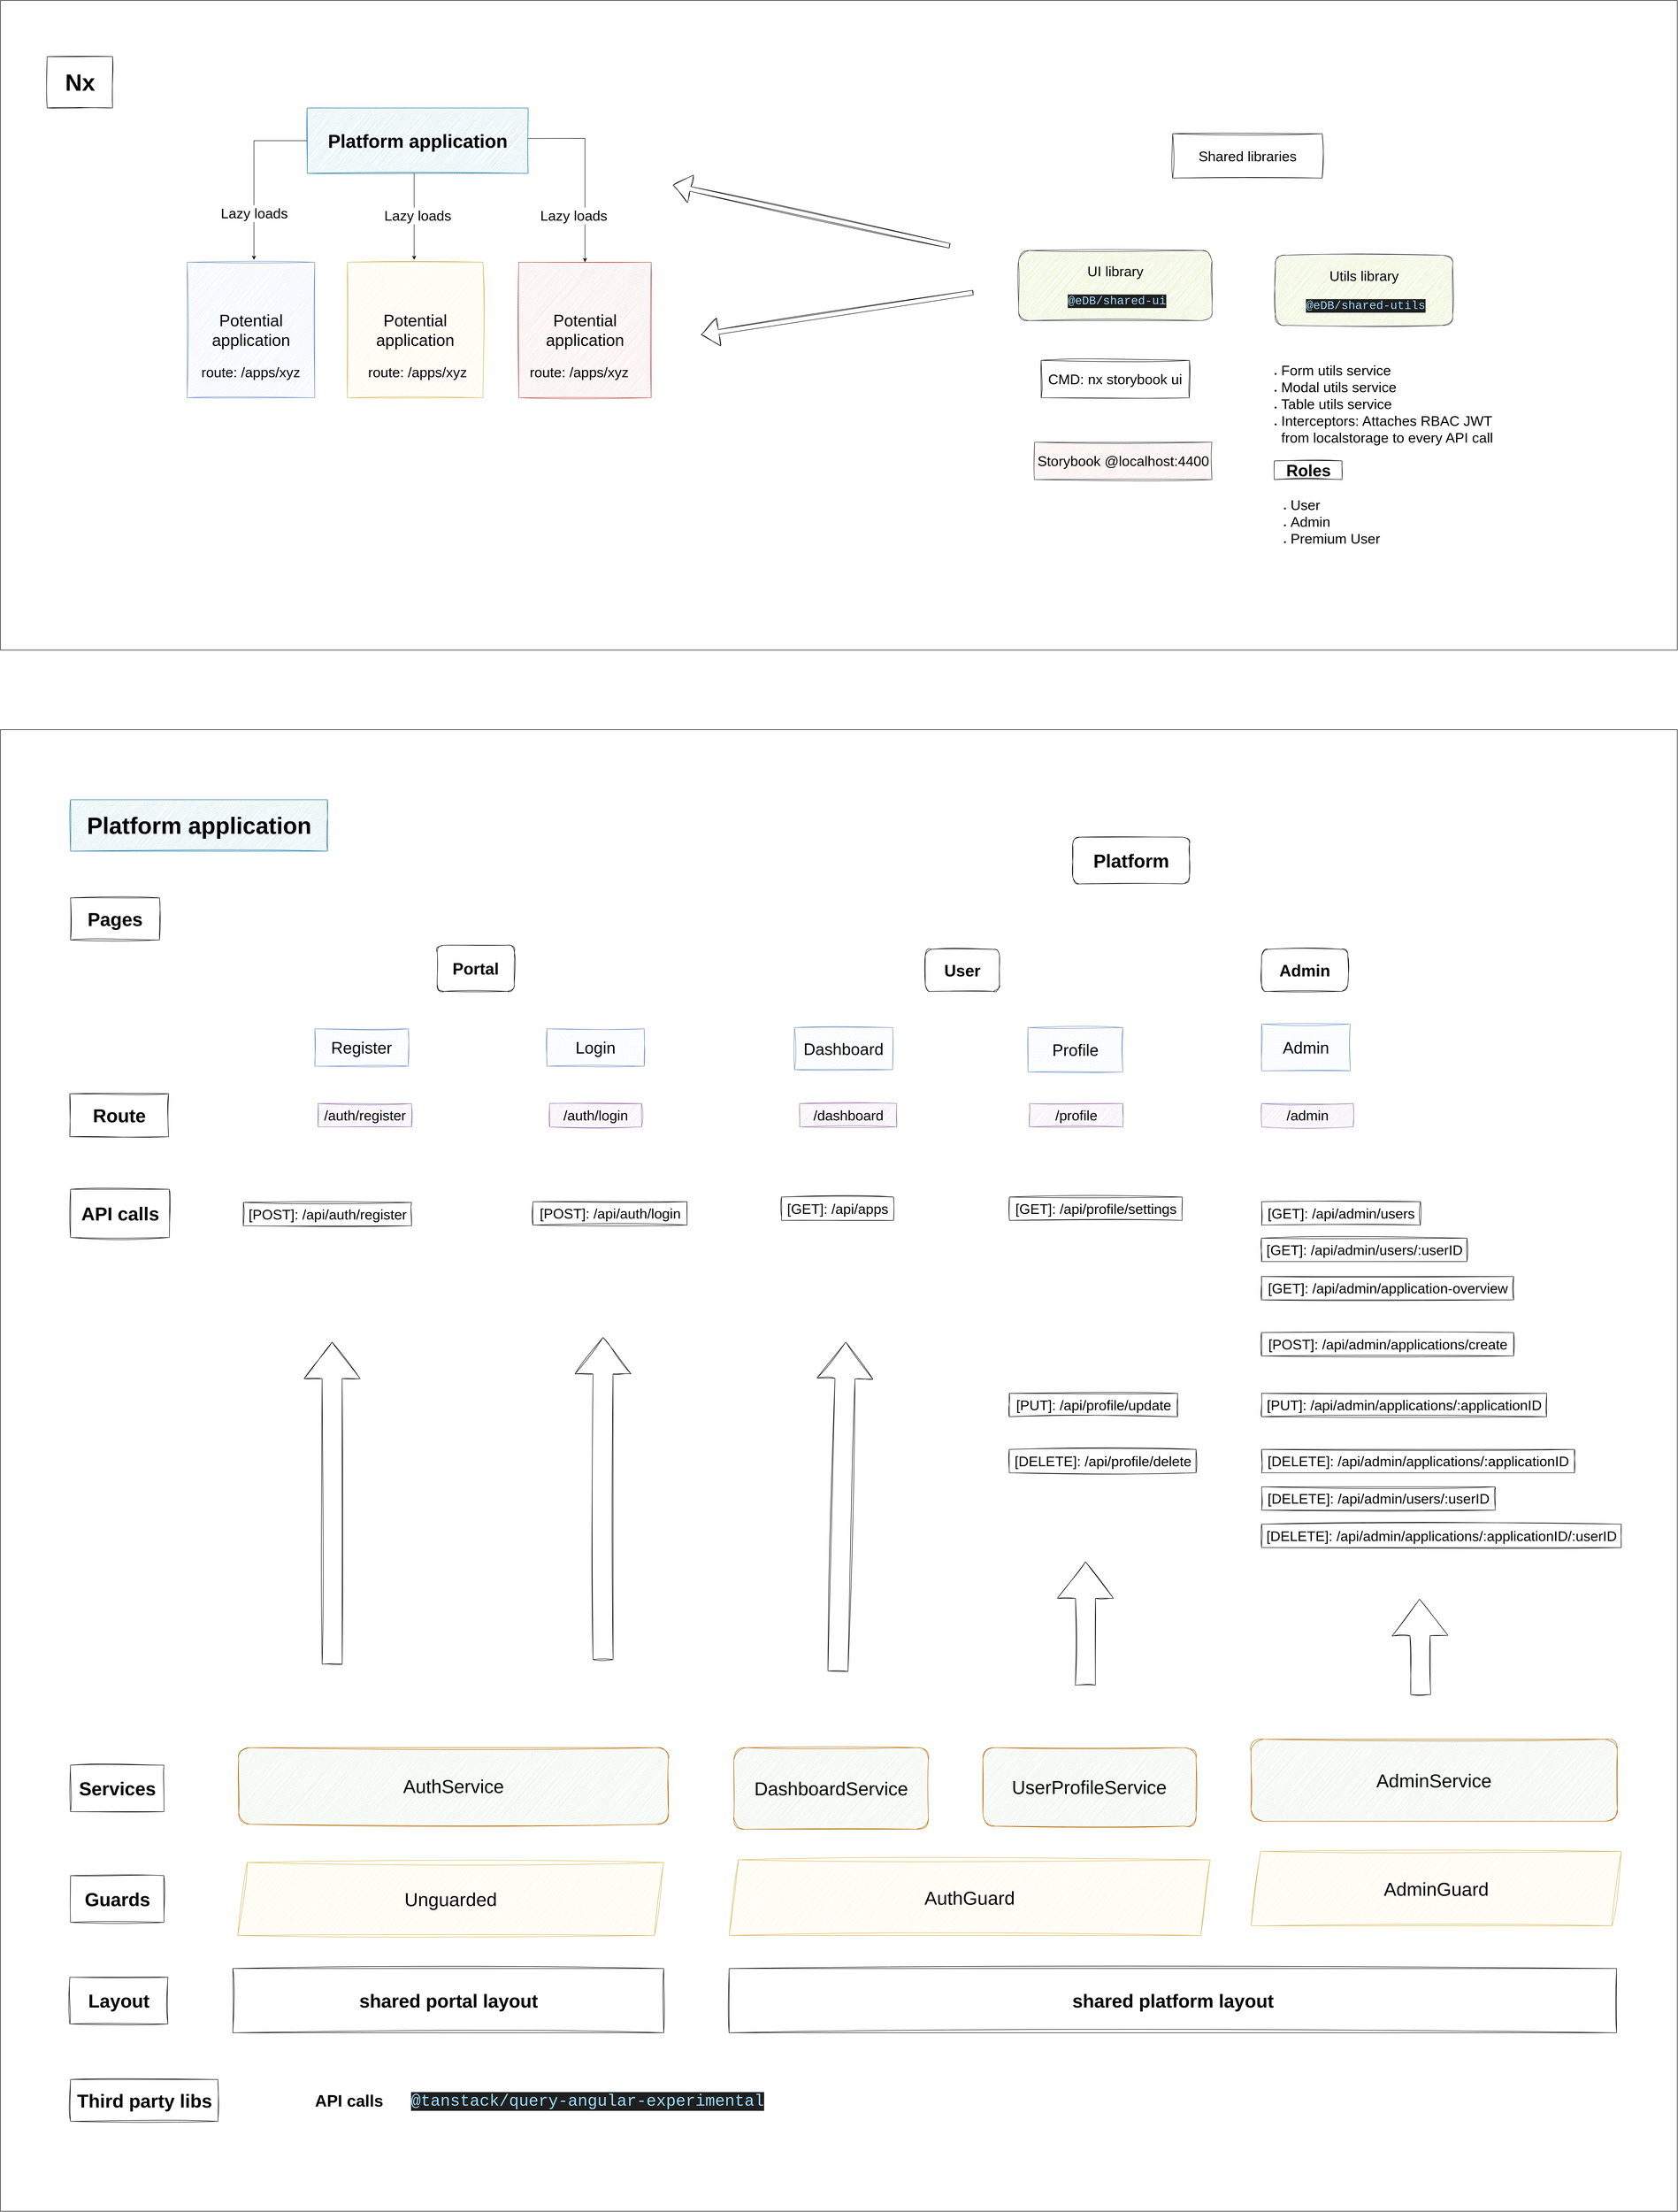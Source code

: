 <mxfile version="25.0.3">
  <diagram name="Page-1" id="nh4jwneAX2I31Z53x2l4">
    <mxGraphModel dx="7968" dy="3276" grid="1" gridSize="10" guides="1" tooltips="1" connect="1" arrows="1" fold="1" page="1" pageScale="1" pageWidth="3000" pageHeight="4000" math="0" shadow="0">
      <root>
        <mxCell id="0" />
        <mxCell id="1" parent="0" />
        <mxCell id="5K1-_QA88O0p4H7l5C-i-1" value="" style="rounded=0;whiteSpace=wrap;html=1;movable=1;resizable=1;rotatable=1;deletable=1;editable=1;locked=0;connectable=1;" vertex="1" parent="1">
          <mxGeometry x="-2600" y="890" width="3590" height="1390" as="geometry" />
        </mxCell>
        <mxCell id="LP7Ed1BWK_VpSIzqsCGS-23" style="edgeStyle=orthogonalEdgeStyle;rounded=0;orthogonalLoop=1;jettySize=auto;html=1;exitX=0.477;exitY=0.994;exitDx=0;exitDy=0;exitPerimeter=0;movable=1;resizable=1;rotatable=1;deletable=1;editable=1;locked=0;connectable=1;" parent="1" edge="1">
          <mxGeometry relative="1" as="geometry">
            <Array as="points">
              <mxPoint x="-1714.2" y="1260" />
            </Array>
            <mxPoint x="-1725.317" y="1260" as="sourcePoint" />
            <mxPoint x="-1714.32" y="1445" as="targetPoint" />
          </mxGeometry>
        </mxCell>
        <mxCell id="LP7Ed1BWK_VpSIzqsCGS-24" style="edgeStyle=orthogonalEdgeStyle;rounded=0;orthogonalLoop=1;jettySize=auto;html=1;exitX=0;exitY=0.5;exitDx=0;exitDy=0;movable=1;resizable=1;rotatable=1;deletable=1;editable=1;locked=0;connectable=1;" parent="1" edge="1">
          <mxGeometry relative="1" as="geometry">
            <Array as="points">
              <mxPoint x="-1943.32" y="1190" />
              <mxPoint x="-2057.32" y="1190" />
            </Array>
            <mxPoint x="-1943.45" y="1185" as="sourcePoint" />
            <mxPoint x="-2057.32" y="1445.0" as="targetPoint" />
          </mxGeometry>
        </mxCell>
        <mxCell id="LP7Ed1BWK_VpSIzqsCGS-25" value="&lt;font style=&quot;font-size: 30px;&quot;&gt;Lazy loads&lt;/font&gt;" style="edgeLabel;html=1;align=center;verticalAlign=middle;resizable=1;points=[];fontSize=14;movable=1;rotatable=1;deletable=1;editable=1;locked=0;connectable=1;" parent="LP7Ed1BWK_VpSIzqsCGS-24" vertex="1" connectable="0">
          <mxGeometry x="-0.048" relative="1" as="geometry">
            <mxPoint y="96" as="offset" />
          </mxGeometry>
        </mxCell>
        <mxCell id="LP7Ed1BWK_VpSIzqsCGS-4" value="&lt;font style=&quot;font-size: 40px;&quot;&gt;Platform application&lt;/font&gt;" style="text;fillColor=#b1ddf0;html=1;fontSize=24;fontStyle=1;verticalAlign=middle;align=center;rounded=0;sketch=1;curveFitting=1;jiggle=2;strokeColor=#10739e;movable=1;resizable=1;rotatable=1;deletable=1;editable=1;locked=0;connectable=1;" parent="1" vertex="1">
          <mxGeometry x="-1943.45" y="1120" width="473.13" height="140" as="geometry" />
        </mxCell>
        <mxCell id="LP7Ed1BWK_VpSIzqsCGS-5" value="&lt;font style=&quot;font-size: 35px;&quot;&gt;Potential application&lt;/font&gt;" style="rounded=0;whiteSpace=wrap;html=1;fillColor=#dae8fc;strokeColor=#6c8ebf;sketch=1;curveFitting=1;jiggle=2;fontSize=16;align=center;movable=1;resizable=1;rotatable=1;deletable=1;editable=1;locked=0;connectable=1;" parent="1" vertex="1">
          <mxGeometry x="-2200.32" y="1450" width="273.12" height="290" as="geometry" />
        </mxCell>
        <mxCell id="LP7Ed1BWK_VpSIzqsCGS-8" value="&lt;font style=&quot;&quot;&gt;&lt;font style=&quot;font-size: 30px;&quot;&gt;UI library&lt;/font&gt;&lt;/font&gt;&lt;div&gt;&lt;span style=&quot;font-size: 24px;&quot;&gt;&lt;br&gt;&lt;/span&gt;&lt;div&gt;&lt;font style=&quot;font-size: 25px;&quot;&gt;&lt;font style=&quot;&quot;&gt;&amp;nbsp;&lt;/font&gt;&lt;span style=&quot;color: rgb(156, 220, 254); background-color: rgb(31, 31, 31); font-family: Menlo, Monaco, &amp;quot;Courier New&amp;quot;, monospace; white-space: pre;&quot;&gt;@eDB/shared-ui&lt;/span&gt;&lt;/font&gt;&lt;/div&gt;&lt;/div&gt;" style="rounded=1;whiteSpace=wrap;html=1;sketch=1;curveFitting=1;jiggle=2;fillColor=#cdeb8b;strokeColor=#36393d;movable=1;resizable=1;rotatable=1;deletable=1;editable=1;locked=0;connectable=1;" parent="1" vertex="1">
          <mxGeometry x="-420.32" y="1425" width="414.02" height="150" as="geometry" />
        </mxCell>
        <mxCell id="LP7Ed1BWK_VpSIzqsCGS-13" value="&lt;font style=&quot;font-size: 35px;&quot;&gt;Potential application&lt;/font&gt;" style="rounded=0;whiteSpace=wrap;html=1;fillColor=#fff2cc;strokeColor=#d6b656;sketch=1;curveFitting=1;jiggle=2;movable=1;resizable=1;rotatable=1;deletable=1;editable=1;locked=0;connectable=1;" parent="1" vertex="1">
          <mxGeometry x="-1857.2" y="1450" width="290" height="290" as="geometry" />
        </mxCell>
        <mxCell id="LP7Ed1BWK_VpSIzqsCGS-28" value="&lt;font style=&quot;font-size: 30px;&quot;&gt;route: /apps/xyz&lt;/font&gt;" style="text;html=1;align=center;verticalAlign=middle;whiteSpace=wrap;rounded=0;fontSize=13;movable=1;resizable=1;rotatable=1;deletable=1;editable=1;locked=0;connectable=1;" parent="1" vertex="1">
          <mxGeometry x="-2173.56" y="1660" width="219.59" height="50" as="geometry" />
        </mxCell>
        <mxCell id="LP7Ed1BWK_VpSIzqsCGS-29" value="&lt;font style=&quot;font-size: 30px;&quot;&gt;route: /apps/xyz&lt;/font&gt;" style="text;html=1;align=center;verticalAlign=middle;whiteSpace=wrap;rounded=0;fontSize=13;movable=1;resizable=1;rotatable=1;deletable=1;editable=1;locked=0;connectable=1;" parent="1" vertex="1">
          <mxGeometry x="-1822.89" y="1670" width="232.01" height="30" as="geometry" />
        </mxCell>
        <mxCell id="LP7Ed1BWK_VpSIzqsCGS-37" value="" style="edgeStyle=orthogonalEdgeStyle;rounded=0;orthogonalLoop=1;jettySize=auto;html=1;movable=1;resizable=1;rotatable=1;deletable=1;editable=1;locked=0;connectable=1;exitX=0.998;exitY=0.538;exitDx=0;exitDy=0;exitPerimeter=0;entryX=0.5;entryY=0;entryDx=0;entryDy=0;" parent="1" edge="1" target="LP7Ed1BWK_VpSIzqsCGS-16">
          <mxGeometry relative="1" as="geometry">
            <mxPoint x="-1470.316" y="1185.32" as="sourcePoint" />
            <mxPoint x="-1346.25" y="1435" as="targetPoint" />
            <Array as="points">
              <mxPoint x="-1439.32" y="1185" />
              <mxPoint x="-1348.32" y="1185" />
            </Array>
          </mxGeometry>
        </mxCell>
        <mxCell id="LP7Ed1BWK_VpSIzqsCGS-16" value="&lt;font style=&quot;font-size: 35px;&quot;&gt;Potential application&lt;/font&gt;" style="rounded=0;whiteSpace=wrap;html=1;fillColor=#f8cecc;strokeColor=#b85450;sketch=1;curveFitting=1;jiggle=2;movable=1;resizable=1;rotatable=1;deletable=1;editable=1;locked=0;connectable=1;" parent="1" vertex="1">
          <mxGeometry x="-1490.32" y="1450" width="283.44" height="290" as="geometry" />
        </mxCell>
        <mxCell id="LP7Ed1BWK_VpSIzqsCGS-38" value="&lt;font style=&quot;font-size: 30px;&quot;&gt;Lazy loads&lt;/font&gt;" style="edgeLabel;html=1;align=center;verticalAlign=middle;resizable=1;points=[];fontSize=15;movable=1;rotatable=1;deletable=1;editable=1;locked=0;connectable=1;" parent="1" vertex="1" connectable="0">
          <mxGeometry x="-1706.888" y="1350.0" as="geometry" />
        </mxCell>
        <mxCell id="LP7Ed1BWK_VpSIzqsCGS-39" value="&lt;font style=&quot;font-size: 30px;&quot;&gt;Lazy loads&lt;/font&gt;" style="edgeLabel;html=1;align=center;verticalAlign=middle;resizable=1;points=[];fontSize=14;movable=1;rotatable=1;deletable=1;editable=1;locked=0;connectable=1;" parent="1" vertex="1" connectable="0">
          <mxGeometry x="-1372.828" y="1350.0" as="geometry" />
        </mxCell>
        <mxCell id="LP7Ed1BWK_VpSIzqsCGS-30" value="&lt;font style=&quot;font-size: 30px;&quot;&gt;route: /apps/xyz&lt;/font&gt;" style="text;html=1;align=center;verticalAlign=middle;whiteSpace=wrap;rounded=0;fontSize=13;movable=1;resizable=1;rotatable=1;deletable=1;editable=1;locked=0;connectable=1;" parent="1" vertex="1">
          <mxGeometry x="-1475.32" y="1670" width="227.5" height="30" as="geometry" />
        </mxCell>
        <mxCell id="LP7Ed1BWK_VpSIzqsCGS-46" value="&lt;font style=&quot;font-size: 50px;&quot;&gt;Nx&lt;/font&gt;" style="text;strokeColor=default;fillColor=none;html=1;fontSize=24;fontStyle=1;verticalAlign=middle;align=center;rounded=0;sketch=1;curveFitting=1;jiggle=2;movable=1;resizable=1;rotatable=1;deletable=1;editable=1;locked=0;connectable=1;" parent="1" vertex="1">
          <mxGeometry x="-2500" y="1010" width="140" height="110" as="geometry" />
        </mxCell>
        <mxCell id="lYHz6h8Hog2-7QlPZJF8-1" value="&lt;font style=&quot;font-size: 30px;&quot;&gt;Storybook @localhost:4400&lt;/font&gt;" style="rounded=0;whiteSpace=wrap;html=1;sketch=1;curveFitting=1;jiggle=2;fillColor=#ffcccc;strokeColor=#36393d;movable=1;resizable=1;rotatable=1;deletable=1;editable=1;locked=0;connectable=1;" parent="1" vertex="1">
          <mxGeometry x="-386.3" y="1835" width="380" height="80" as="geometry" />
        </mxCell>
        <mxCell id="CCocl-EuiZUdixl_HcII-1" value="&lt;font style=&quot;&quot;&gt;&lt;font style=&quot;font-size: 30px;&quot;&gt;Utils library&lt;/font&gt;&lt;/font&gt;&lt;div&gt;&lt;font style=&quot;&quot;&gt;&lt;font style=&quot;font-size: 24px;&quot;&gt;&lt;font style=&quot;&quot;&gt;&amp;nbsp;&lt;/font&gt;&lt;/font&gt;&lt;/font&gt;&lt;div&gt;&lt;font style=&quot;font-size: 25px;&quot;&gt;&lt;font style=&quot;&quot;&gt;&amp;nbsp;&lt;/font&gt;&lt;span style=&quot;color: rgb(156, 220, 254); background-color: rgb(31, 31, 31); font-family: Menlo, Monaco, &amp;quot;Courier New&amp;quot;, monospace; white-space: pre;&quot;&gt;@eDB/shared-utils&lt;/span&gt;&lt;/font&gt;&lt;/div&gt;&lt;/div&gt;" style="rounded=1;whiteSpace=wrap;html=1;sketch=1;curveFitting=1;jiggle=2;fillColor=#cdeb8b;strokeColor=#36393d;movable=1;resizable=1;rotatable=1;deletable=1;editable=1;locked=0;connectable=1;" parent="1" vertex="1">
          <mxGeometry x="129.68" y="1435" width="379.37" height="150" as="geometry" />
        </mxCell>
        <mxCell id="CCocl-EuiZUdixl_HcII-20" value="&lt;ul&gt;&lt;li&gt;&lt;font style=&quot;font-size: 30px;&quot;&gt;Form utils service&lt;/font&gt;&lt;/li&gt;&lt;li&gt;&lt;font style=&quot;font-size: 30px;&quot;&gt;Modal utils service&lt;/font&gt;&lt;/li&gt;&lt;li&gt;&lt;font style=&quot;font-size: 30px;&quot;&gt;Table utils service&amp;nbsp;&lt;/font&gt;&lt;/li&gt;&lt;li&gt;&lt;font style=&quot;font-size: 30px;&quot;&gt;Interceptors: Attaches RBAC&amp;nbsp;JWT from localstorage to every API call&lt;/font&gt;&lt;/li&gt;&lt;/ul&gt;" style="text;strokeColor=none;fillColor=none;html=1;whiteSpace=wrap;verticalAlign=middle;overflow=hidden;perimeterSpacing=0;spacing=2;spacingBottom=0;movable=1;resizable=1;rotatable=1;deletable=1;editable=1;locked=0;connectable=1;" parent="1" vertex="1">
          <mxGeometry x="99.68" y="1635" width="540" height="235" as="geometry" />
        </mxCell>
        <mxCell id="CCocl-EuiZUdixl_HcII-21" value="" style="shape=flexArrow;endArrow=classic;html=1;rounded=0;endWidth=49.474;endSize=12.242;sketch=1;curveFitting=1;jiggle=2;movable=1;resizable=1;rotatable=1;deletable=1;editable=1;locked=0;connectable=1;" parent="1" edge="1">
          <mxGeometry width="50" height="50" relative="1" as="geometry">
            <mxPoint x="-567.32" y="1415" as="sourcePoint" />
            <mxPoint x="-1160.32" y="1285" as="targetPoint" />
          </mxGeometry>
        </mxCell>
        <mxCell id="CCocl-EuiZUdixl_HcII-23" value="&lt;font style=&quot;font-size: 30px;&quot;&gt;Shared libraries&lt;/font&gt;" style="text;html=1;align=center;verticalAlign=middle;whiteSpace=wrap;rounded=0;movable=1;resizable=1;rotatable=1;deletable=1;editable=1;locked=0;connectable=1;sketch=1;curveFitting=1;jiggle=2;strokeColor=default;" parent="1" vertex="1">
          <mxGeometry x="-90.32" y="1175" width="320" height="95" as="geometry" />
        </mxCell>
        <mxCell id="CCocl-EuiZUdixl_HcII-34" value="" style="rounded=0;whiteSpace=wrap;html=1;movable=1;resizable=1;rotatable=1;deletable=1;editable=1;locked=0;connectable=1;" parent="1" vertex="1">
          <mxGeometry x="-2600" y="2450" width="3590" height="3170" as="geometry" />
        </mxCell>
        <mxCell id="CCocl-EuiZUdixl_HcII-33" value="&lt;font style=&quot;font-size: 50px;&quot;&gt;Platform application&lt;/font&gt;" style="text;strokeColor=#10739E;fillColor=#B1DDF0;html=1;fontSize=24;fontStyle=1;verticalAlign=middle;align=center;rounded=0;sketch=1;curveFitting=1;jiggle=2;movable=1;resizable=1;rotatable=1;deletable=1;editable=1;locked=0;connectable=1;" parent="1" vertex="1">
          <mxGeometry x="-2450" y="2600" width="550" height="110" as="geometry" />
        </mxCell>
        <mxCell id="CCocl-EuiZUdixl_HcII-35" value="&lt;font style=&quot;font-size: 35px;&quot;&gt;Login&lt;/font&gt;" style="rounded=0;whiteSpace=wrap;html=1;sketch=1;curveFitting=1;jiggle=2;fillColor=#dae8fc;strokeColor=#6c8ebf;fillStyle=dashed;movable=1;resizable=1;rotatable=1;deletable=1;editable=1;locked=0;connectable=1;" parent="1" vertex="1">
          <mxGeometry x="-1430" y="3090" width="208.12" height="80" as="geometry" />
        </mxCell>
        <mxCell id="CCocl-EuiZUdixl_HcII-36" value="&lt;font style=&quot;font-size: 35px;&quot;&gt;Register&lt;/font&gt;" style="rounded=0;whiteSpace=wrap;html=1;sketch=1;curveFitting=1;jiggle=2;fillColor=#dae8fc;strokeColor=#6c8ebf;fillStyle=dashed;movable=1;resizable=1;rotatable=1;deletable=1;editable=1;locked=0;connectable=1;" parent="1" vertex="1">
          <mxGeometry x="-1926.88" y="3090" width="200" height="80" as="geometry" />
        </mxCell>
        <mxCell id="CCocl-EuiZUdixl_HcII-37" value="&lt;font style=&quot;font-size: 35px;&quot;&gt;Dashboard&lt;/font&gt;" style="rounded=0;whiteSpace=wrap;html=1;sketch=1;curveFitting=1;jiggle=2;fillColor=#dae8fc;strokeColor=#6c8ebf;fillStyle=dashed;movable=1;resizable=1;rotatable=1;deletable=1;editable=1;locked=0;connectable=1;" parent="1" vertex="1">
          <mxGeometry x="-900" y="3087.5" width="210" height="90" as="geometry" />
        </mxCell>
        <mxCell id="CCocl-EuiZUdixl_HcII-38" value="&lt;font style=&quot;font-size: 35px;&quot;&gt;Profile&lt;/font&gt;" style="rounded=0;whiteSpace=wrap;html=1;sketch=1;curveFitting=1;jiggle=2;fillColor=#dae8fc;strokeColor=#6c8ebf;fillStyle=dashed;movable=1;resizable=1;rotatable=1;deletable=1;editable=1;locked=0;connectable=1;" parent="1" vertex="1">
          <mxGeometry x="-400" y="3087.5" width="202.97" height="95" as="geometry" />
        </mxCell>
        <mxCell id="CCocl-EuiZUdixl_HcII-40" value="&lt;font style=&quot;font-size: 35px;&quot;&gt;Admin&lt;/font&gt;" style="rounded=0;whiteSpace=wrap;html=1;sketch=1;curveFitting=1;jiggle=2;fillColor=#dae8fc;strokeColor=#6c8ebf;fillStyle=dashed;movable=1;resizable=1;rotatable=1;deletable=1;editable=1;locked=0;connectable=1;" parent="1" vertex="1">
          <mxGeometry x="100" y="3080" width="190" height="100" as="geometry" />
        </mxCell>
        <mxCell id="CCocl-EuiZUdixl_HcII-43" value="&lt;font style=&quot;font-size: 40px;&quot;&gt;Services&lt;/font&gt;" style="text;strokeColor=default;fillColor=none;html=1;fontSize=24;fontStyle=1;verticalAlign=middle;align=center;sketch=1;curveFitting=1;jiggle=2;movable=1;resizable=1;rotatable=1;deletable=1;editable=1;locked=0;connectable=1;" parent="1" vertex="1">
          <mxGeometry x="-2450" y="4665.5" width="200" height="99.5" as="geometry" />
        </mxCell>
        <mxCell id="CCocl-EuiZUdixl_HcII-44" value="&lt;font style=&quot;font-size: 40px;&quot;&gt;UserProfileService&lt;/font&gt;" style="rounded=1;whiteSpace=wrap;html=1;sketch=1;curveFitting=1;jiggle=2;strokeColor=#B36602;fillColor=#D5E8D4;movable=1;resizable=1;rotatable=1;deletable=1;editable=1;locked=0;connectable=1;" parent="1" vertex="1">
          <mxGeometry x="-496.68" y="4628" width="456.4" height="168" as="geometry" />
        </mxCell>
        <mxCell id="CCocl-EuiZUdixl_HcII-45" value="&lt;font style=&quot;font-size: 40px;&quot;&gt;AuthService&lt;/font&gt;" style="rounded=1;whiteSpace=wrap;html=1;sketch=1;curveFitting=1;jiggle=2;fillColor=#d5e8d4;strokeColor=#B36602;movable=1;resizable=1;rotatable=1;deletable=1;editable=1;locked=0;connectable=1;" parent="1" vertex="1">
          <mxGeometry x="-2090" y="4628" width="920" height="164" as="geometry" />
        </mxCell>
        <mxCell id="CCocl-EuiZUdixl_HcII-46" value="&lt;font style=&quot;font-size: 40px;&quot;&gt;Pages&lt;/font&gt;" style="text;strokeColor=default;fillColor=none;html=1;fontSize=24;fontStyle=1;verticalAlign=middle;align=center;sketch=1;curveFitting=1;jiggle=2;movable=1;resizable=1;rotatable=1;deletable=1;editable=1;locked=0;connectable=1;" parent="1" vertex="1">
          <mxGeometry x="-2450" y="2810" width="190.46" height="90" as="geometry" />
        </mxCell>
        <mxCell id="CCocl-EuiZUdixl_HcII-53" value="&lt;font style=&quot;font-size: 30px;&quot;&gt;[POST]: /api/auth/register&lt;/font&gt;" style="text;html=1;align=center;verticalAlign=middle;resizable=1;points=[];autosize=1;strokeColor=default;fillColor=none;sketch=1;curveFitting=1;jiggle=2;movable=1;rotatable=1;deletable=1;editable=1;locked=0;connectable=1;" parent="1" vertex="1">
          <mxGeometry x="-2080.0" y="3461.5" width="360" height="50" as="geometry" />
        </mxCell>
        <mxCell id="CCocl-EuiZUdixl_HcII-55" value="&lt;span style=&quot;background-color: initial;&quot;&gt;&lt;font style=&quot;font-size: 30px;&quot;&gt;/auth/login&lt;/font&gt;&lt;/span&gt;" style="text;html=1;align=center;verticalAlign=middle;resizable=1;points=[];autosize=1;strokeColor=#9673a6;fillColor=#e1d5e7;sketch=1;curveFitting=1;jiggle=2;movable=1;rotatable=1;deletable=1;editable=1;locked=0;connectable=1;" parent="1" vertex="1">
          <mxGeometry x="-1424.37" y="3250" width="196.87" height="50" as="geometry" />
        </mxCell>
        <mxCell id="CCocl-EuiZUdixl_HcII-56" value="&lt;font style=&quot;font-size: 30px;&quot;&gt;/admin&lt;/font&gt;" style="text;html=1;align=center;verticalAlign=middle;resizable=1;points=[];autosize=1;strokeColor=#9673a6;fillColor=#e1d5e7;sketch=1;curveFitting=1;jiggle=2;movable=1;rotatable=1;deletable=1;editable=1;locked=0;connectable=1;" parent="1" vertex="1">
          <mxGeometry x="100" y="3250" width="196.13" height="50" as="geometry" />
        </mxCell>
        <mxCell id="CCocl-EuiZUdixl_HcII-57" value="&lt;font style=&quot;font-size: 30px;&quot;&gt;[PUT]: /api/profile/update&lt;/font&gt;" style="text;html=1;align=center;verticalAlign=middle;resizable=1;points=[];autosize=1;strokeColor=default;fillColor=none;sketch=1;curveFitting=1;jiggle=2;movable=1;rotatable=1;deletable=1;editable=1;locked=0;connectable=1;" parent="1" vertex="1">
          <mxGeometry x="-440" y="3870" width="360" height="50" as="geometry" />
        </mxCell>
        <mxCell id="CCocl-EuiZUdixl_HcII-59" value="&lt;font style=&quot;font-size: 30px;&quot;&gt;[GET]: /api/profile/settings&lt;/font&gt;" style="text;html=1;align=center;verticalAlign=middle;resizable=1;points=[];autosize=1;strokeColor=default;fillColor=none;sketch=1;curveFitting=1;jiggle=2;movable=1;rotatable=1;deletable=1;editable=1;locked=0;connectable=1;" parent="1" vertex="1">
          <mxGeometry x="-440" y="3450" width="370" height="50" as="geometry" />
        </mxCell>
        <mxCell id="CCocl-EuiZUdixl_HcII-61" value="&lt;font style=&quot;font-size: 30px;&quot;&gt;[GET]: /api/apps&lt;/font&gt;" style="text;html=1;align=center;verticalAlign=middle;resizable=1;points=[];autosize=1;strokeColor=default;fillColor=none;sketch=1;curveFitting=1;jiggle=2;movable=1;rotatable=1;deletable=1;editable=1;locked=0;connectable=1;" parent="1" vertex="1">
          <mxGeometry x="-927.97" y="3450" width="240" height="50" as="geometry" />
        </mxCell>
        <mxCell id="CCocl-EuiZUdixl_HcII-62" value="&lt;font style=&quot;font-size: 40px;&quot;&gt;DashboardService&lt;/font&gt;" style="rounded=1;whiteSpace=wrap;html=1;sketch=1;curveFitting=1;jiggle=2;strokeColor=#B36602;fillColor=#D5E8D4;movable=1;resizable=1;rotatable=1;deletable=1;editable=1;locked=0;connectable=1;" parent="1" vertex="1">
          <mxGeometry x="-1030" y="4628" width="416.57" height="174.5" as="geometry" />
        </mxCell>
        <mxCell id="CCocl-EuiZUdixl_HcII-63" value="&lt;font style=&quot;font-size: 40px;&quot;&gt;AdminService&lt;/font&gt;" style="rounded=1;whiteSpace=wrap;html=1;sketch=1;curveFitting=1;jiggle=2;strokeColor=#B36602;fillColor=#D5E8D4;movable=1;resizable=1;rotatable=1;deletable=1;editable=1;locked=0;connectable=1;" parent="1" vertex="1">
          <mxGeometry x="77.14" y="4610" width="784.38" height="175.5" as="geometry" />
        </mxCell>
        <mxCell id="CCocl-EuiZUdixl_HcII-65" value="&lt;font style=&quot;font-size: 40px;&quot;&gt;AuthGuard&lt;/font&gt;" style="shape=parallelogram;perimeter=parallelogramPerimeter;whiteSpace=wrap;html=1;fixedSize=1;sketch=1;curveFitting=1;jiggle=2;fillColor=#fff2cc;strokeColor=#d6b656;movable=1;resizable=1;rotatable=1;deletable=1;editable=1;locked=0;connectable=1;" parent="1" vertex="1">
          <mxGeometry x="-1040" y="4868" width="1030" height="162" as="geometry" />
        </mxCell>
        <mxCell id="CCocl-EuiZUdixl_HcII-66" value="&lt;font style=&quot;font-size: 40px;&quot;&gt;AdminGuard&lt;/font&gt;" style="shape=parallelogram;perimeter=parallelogramPerimeter;whiteSpace=wrap;html=1;fixedSize=1;sketch=1;curveFitting=1;jiggle=2;fillColor=#fff2cc;strokeColor=#d6b656;movable=1;resizable=1;rotatable=1;deletable=1;editable=1;locked=0;connectable=1;" parent="1" vertex="1">
          <mxGeometry x="77.74" y="4850" width="792.26" height="159.25" as="geometry" />
        </mxCell>
        <mxCell id="CCocl-EuiZUdixl_HcII-67" value="&lt;font style=&quot;font-size: 40px;&quot;&gt;Guards&lt;/font&gt;" style="text;strokeColor=default;fillColor=none;html=1;fontSize=24;fontStyle=1;verticalAlign=middle;align=center;sketch=1;curveFitting=1;jiggle=2;movable=1;resizable=1;rotatable=1;deletable=1;editable=1;locked=0;connectable=1;" parent="1" vertex="1">
          <mxGeometry x="-2450" y="4901.88" width="200" height="100" as="geometry" />
        </mxCell>
        <mxCell id="CCocl-EuiZUdixl_HcII-69" value="&lt;font style=&quot;font-size: 40px;&quot;&gt;Unguarded&lt;/font&gt;" style="shape=parallelogram;perimeter=parallelogramPerimeter;whiteSpace=wrap;html=1;fixedSize=1;sketch=1;curveFitting=1;jiggle=2;fillColor=#fff2cc;strokeColor=#d6b656;movable=1;resizable=1;rotatable=1;deletable=1;editable=1;locked=0;connectable=1;" parent="1" vertex="1">
          <mxGeometry x="-2091.88" y="4873.75" width="911.88" height="156.25" as="geometry" />
        </mxCell>
        <mxCell id="CCocl-EuiZUdixl_HcII-71" value="&lt;font style=&quot;font-size: 30px;&quot;&gt;/auth/register&lt;/font&gt;" style="text;html=1;align=center;verticalAlign=middle;resizable=1;points=[];autosize=1;strokeColor=#9673a6;fillColor=#e1d5e7;sketch=1;curveFitting=1;jiggle=2;movable=1;rotatable=1;deletable=1;editable=1;locked=0;connectable=1;" parent="1" vertex="1">
          <mxGeometry x="-1920.0" y="3250" width="200" height="50" as="geometry" />
        </mxCell>
        <mxCell id="CCocl-EuiZUdixl_HcII-72" value="&lt;font style=&quot;font-size: 30px;&quot;&gt;[POST]: /api/auth/login&lt;/font&gt;" style="text;html=1;align=center;verticalAlign=middle;resizable=1;points=[];autosize=1;strokeColor=default;fillColor=none;sketch=1;curveFitting=1;jiggle=2;movable=1;rotatable=1;deletable=1;editable=1;locked=0;connectable=1;" parent="1" vertex="1">
          <mxGeometry x="-1460" y="3460" width="330" height="50" as="geometry" />
        </mxCell>
        <mxCell id="CCocl-EuiZUdixl_HcII-73" value="&lt;font style=&quot;font-size: 30px;&quot;&gt;/dashboard&lt;/font&gt;" style="text;html=1;align=center;verticalAlign=middle;resizable=1;points=[];autosize=1;strokeColor=#9673a6;fillColor=#e1d5e7;sketch=1;curveFitting=1;jiggle=2;movable=1;rotatable=1;deletable=1;editable=1;locked=0;connectable=1;" parent="1" vertex="1">
          <mxGeometry x="-888.99" y="3250" width="207.97" height="50" as="geometry" />
        </mxCell>
        <mxCell id="CCocl-EuiZUdixl_HcII-74" value="&lt;font style=&quot;font-size: 30px;&quot;&gt;/profile&lt;/font&gt;" style="text;html=1;align=center;verticalAlign=middle;resizable=1;points=[];autosize=1;strokeColor=#9673a6;fillColor=#e1d5e7;sketch=1;curveFitting=1;jiggle=2;movable=1;rotatable=1;deletable=1;editable=1;locked=0;connectable=1;" parent="1" vertex="1">
          <mxGeometry x="-397.03" y="3250" width="200" height="50" as="geometry" />
        </mxCell>
        <mxCell id="CCocl-EuiZUdixl_HcII-76" value="&lt;font style=&quot;font-size: 30px;&quot;&gt;[GET]: /api/admin/users&lt;/font&gt;" style="text;html=1;align=center;verticalAlign=middle;resizable=1;points=[];autosize=1;strokeColor=default;fillColor=none;sketch=1;curveFitting=1;jiggle=2;movable=1;rotatable=1;deletable=1;editable=1;locked=0;connectable=1;" parent="1" vertex="1">
          <mxGeometry x="100.0" y="3460" width="340" height="50" as="geometry" />
        </mxCell>
        <mxCell id="CCocl-EuiZUdixl_HcII-82" value="&lt;font style=&quot;font-size: 30px;&quot;&gt;[DELETE]: /api/profile/delete&lt;/font&gt;" style="text;html=1;align=center;verticalAlign=middle;resizable=1;points=[];autosize=1;strokeColor=default;fillColor=none;sketch=1;curveFitting=1;jiggle=2;movable=1;rotatable=1;deletable=1;editable=1;locked=0;connectable=1;" parent="1" vertex="1">
          <mxGeometry x="-440.28" y="3990" width="400" height="50" as="geometry" />
        </mxCell>
        <mxCell id="CCocl-EuiZUdixl_HcII-84" value="&lt;ul&gt;&lt;li&gt;&lt;font style=&quot;font-size: 30px;&quot;&gt;User&lt;/font&gt;&lt;/li&gt;&lt;li&gt;&lt;font style=&quot;font-size: 30px;&quot;&gt;Admin&lt;/font&gt;&lt;/li&gt;&lt;li&gt;&lt;font style=&quot;font-size: 30px;&quot;&gt;Premium User&lt;/font&gt;&lt;/li&gt;&lt;/ul&gt;" style="text;strokeColor=none;fillColor=none;html=1;whiteSpace=wrap;verticalAlign=middle;overflow=hidden;movable=1;resizable=1;rotatable=1;deletable=1;editable=1;locked=0;connectable=1;" parent="1" vertex="1">
          <mxGeometry x="119.68" y="1915" width="318.11" height="180" as="geometry" />
        </mxCell>
        <mxCell id="CCocl-EuiZUdixl_HcII-85" value="&lt;font style=&quot;font-size: 35px;&quot;&gt;Roles&lt;/font&gt;" style="text;strokeColor=default;fillColor=none;html=1;fontSize=24;fontStyle=1;verticalAlign=middle;align=center;sketch=1;curveFitting=1;jiggle=2;movable=1;resizable=1;rotatable=1;deletable=1;editable=1;locked=0;connectable=1;" parent="1" vertex="1">
          <mxGeometry x="127.18" y="1875" width="145" height="40" as="geometry" />
        </mxCell>
        <mxCell id="CCocl-EuiZUdixl_HcII-92" value="&lt;font style=&quot;font-size: 30px;&quot;&gt;[PUT]: /api/admin/applications/:applicationID&lt;/font&gt;" style="text;html=1;align=center;verticalAlign=middle;resizable=1;points=[];autosize=1;strokeColor=default;fillColor=none;sketch=1;curveFitting=1;jiggle=2;movable=1;rotatable=1;deletable=1;editable=1;locked=0;connectable=1;" parent="1" vertex="1">
          <mxGeometry x="100.0" y="3870" width="610" height="50" as="geometry" />
        </mxCell>
        <mxCell id="CCocl-EuiZUdixl_HcII-94" value="&lt;font style=&quot;font-size: 30px;&quot;&gt;[POST]: /api/admin/applications/create&lt;/font&gt;" style="text;html=1;align=center;verticalAlign=middle;resizable=1;points=[];autosize=1;strokeColor=default;fillColor=none;sketch=1;curveFitting=1;jiggle=2;movable=1;rotatable=1;deletable=1;editable=1;locked=0;connectable=1;" parent="1" vertex="1">
          <mxGeometry x="99.68" y="3740" width="540" height="50" as="geometry" />
        </mxCell>
        <mxCell id="CCocl-EuiZUdixl_HcII-95" value="&lt;font style=&quot;font-size: 40px;&quot;&gt;Layout&lt;/font&gt;" style="text;strokeColor=default;fillColor=none;html=1;fontSize=24;fontStyle=1;verticalAlign=middle;align=center;sketch=1;curveFitting=1;jiggle=2;movable=1;resizable=1;rotatable=1;deletable=1;editable=1;locked=0;connectable=1;" parent="1" vertex="1">
          <mxGeometry x="-2451.52" y="5119.25" width="210" height="100" as="geometry" />
        </mxCell>
        <mxCell id="CCocl-EuiZUdixl_HcII-96" value="&lt;font style=&quot;font-size: 40px;&quot;&gt;shared portal layout&lt;/font&gt;" style="text;strokeColor=default;fillColor=none;html=1;fontSize=24;fontStyle=1;verticalAlign=middle;align=center;sketch=1;curveFitting=1;jiggle=2;movable=1;resizable=1;rotatable=1;deletable=1;editable=1;locked=0;connectable=1;" parent="1" vertex="1">
          <mxGeometry x="-2102.51" y="5100.5" width="922.51" height="137.5" as="geometry" />
        </mxCell>
        <mxCell id="CCocl-EuiZUdixl_HcII-97" value="&lt;font style=&quot;font-size: 40px;&quot;&gt;shared platform layout&lt;/font&gt;" style="text;strokeColor=default;fillColor=none;html=1;fontSize=24;fontStyle=1;verticalAlign=middle;align=center;sketch=1;curveFitting=1;jiggle=2;movable=1;resizable=1;rotatable=1;deletable=1;editable=1;locked=0;connectable=1;" parent="1" vertex="1">
          <mxGeometry x="-1040" y="5100.5" width="1900" height="137.5" as="geometry" />
        </mxCell>
        <mxCell id="CCocl-EuiZUdixl_HcII-104" value="&lt;font style=&quot;font-size: 35px;&quot;&gt;User&lt;/font&gt;" style="text;strokeColor=default;fillColor=none;html=1;fontSize=24;fontStyle=1;verticalAlign=middle;align=center;rounded=1;sketch=1;curveFitting=1;jiggle=2;movable=1;resizable=1;rotatable=1;deletable=1;editable=1;locked=0;connectable=1;" parent="1" vertex="1">
          <mxGeometry x="-620" y="2920" width="158.9" height="90" as="geometry" />
        </mxCell>
        <mxCell id="CCocl-EuiZUdixl_HcII-106" value="&lt;span style=&quot;color: rgb(0, 0, 0); font-family: Helvetica; font-style: normal; font-variant-ligatures: normal; font-variant-caps: normal; font-weight: 700; letter-spacing: normal; orphans: 2; text-align: center; text-indent: 0px; text-transform: none; widows: 2; word-spacing: 0px; -webkit-text-stroke-width: 0px; white-space: nowrap; background-color: rgb(251, 251, 251); text-decoration-thickness: initial; text-decoration-style: initial; text-decoration-color: initial; float: none; display: inline !important;&quot;&gt;&lt;font style=&quot;font-size: 40px;&quot;&gt;Platform&lt;/font&gt;&lt;/span&gt;" style="rounded=1;whiteSpace=wrap;html=1;sketch=1;curveFitting=1;jiggle=2;glass=0;shadow=0;movable=1;resizable=1;rotatable=1;deletable=1;editable=1;locked=0;connectable=1;" parent="1" vertex="1">
          <mxGeometry x="-304.37" y="2680" width="250" height="100" as="geometry" />
        </mxCell>
        <mxCell id="CCocl-EuiZUdixl_HcII-107" value="&lt;span style=&quot;color: rgb(0, 0, 0); font-family: Helvetica; font-style: normal; font-variant-ligatures: normal; font-variant-caps: normal; font-weight: 700; letter-spacing: normal; orphans: 2; text-align: center; text-indent: 0px; text-transform: none; widows: 2; word-spacing: 0px; -webkit-text-stroke-width: 0px; white-space: nowrap; background-color: rgb(251, 251, 251); text-decoration-thickness: initial; text-decoration-style: initial; text-decoration-color: initial; float: none; display: inline !important;&quot;&gt;&lt;font style=&quot;font-size: 35px;&quot;&gt;Portal&lt;/font&gt;&lt;/span&gt;" style="rounded=1;whiteSpace=wrap;html=1;sketch=1;curveFitting=1;jiggle=2;glass=0;shadow=0;movable=1;resizable=1;rotatable=1;deletable=1;editable=1;locked=0;connectable=1;" parent="1" vertex="1">
          <mxGeometry x="-1665" y="2911.25" width="165" height="98.75" as="geometry" />
        </mxCell>
        <mxCell id="CCocl-EuiZUdixl_HcII-113" value="&lt;font style=&quot;font-size: 35px;&quot;&gt;Admin&lt;/font&gt;" style="text;strokeColor=default;fillColor=none;html=1;fontSize=24;fontStyle=1;verticalAlign=middle;align=center;rounded=1;sketch=1;curveFitting=1;jiggle=2;movable=1;resizable=1;rotatable=1;deletable=1;editable=1;locked=0;connectable=1;" parent="1" vertex="1">
          <mxGeometry x="100" y="2920" width="184.53" height="90" as="geometry" />
        </mxCell>
        <mxCell id="CCocl-EuiZUdixl_HcII-127" value="&lt;font style=&quot;font-size: 40px;&quot;&gt;Third party libs&lt;/font&gt;" style="text;strokeColor=default;fillColor=none;html=1;fontSize=24;fontStyle=1;verticalAlign=middle;align=center;sketch=1;curveFitting=1;jiggle=2;movable=1;resizable=1;rotatable=1;deletable=1;editable=1;locked=0;connectable=1;" parent="1" vertex="1">
          <mxGeometry x="-2450" y="5337.99" width="315.52" height="89.5" as="geometry" />
        </mxCell>
        <mxCell id="CCocl-EuiZUdixl_HcII-128" value="&lt;font style=&quot;font-size: 35px;&quot;&gt;API calls&lt;/font&gt;" style="text;strokeColor=none;fillColor=none;html=1;fontSize=24;fontStyle=1;verticalAlign=middle;align=center;movable=1;resizable=1;rotatable=1;deletable=1;editable=1;locked=0;connectable=1;" parent="1" vertex="1">
          <mxGeometry x="-1953.65" y="5362.75" width="200" height="40" as="geometry" />
        </mxCell>
        <mxCell id="CCocl-EuiZUdixl_HcII-89" value="&lt;span style=&quot;color: rgb(0, 0, 0); font-family: Helvetica; font-style: normal; font-variant-ligatures: normal; font-variant-caps: normal; font-weight: 400; letter-spacing: normal; orphans: 2; text-align: center; text-indent: 0px; text-transform: none; widows: 2; word-spacing: 0px; -webkit-text-stroke-width: 0px; white-space: nowrap; background-color: rgb(255, 255, 255); text-decoration-thickness: initial; text-decoration-style: initial; text-decoration-color: initial; float: none; display: inline !important;&quot;&gt;&lt;font style=&quot;font-size: 30px;&quot;&gt;CMD: nx storybook ui&lt;/font&gt;&lt;/span&gt;" style="rounded=0;whiteSpace=wrap;html=1;sketch=1;curveFitting=1;jiggle=2;movable=1;resizable=1;rotatable=1;deletable=1;editable=1;locked=0;connectable=1;" parent="1" vertex="1">
          <mxGeometry x="-371.93" y="1660" width="317.24" height="80" as="geometry" />
        </mxCell>
        <mxCell id="iuD4pD4dvRyuUU6ZxCzy-5" value="&lt;font style=&quot;font-size: 30px;&quot;&gt;[GET]: /api/admin/users/:userID&lt;/font&gt;" style="text;html=1;align=center;verticalAlign=middle;resizable=1;points=[];autosize=1;strokeColor=default;fillColor=none;sketch=1;curveFitting=1;jiggle=2;movable=1;rotatable=1;deletable=1;editable=1;locked=0;connectable=1;" parent="1" vertex="1">
          <mxGeometry x="99.68" y="3538" width="440" height="50" as="geometry" />
        </mxCell>
        <mxCell id="iuD4pD4dvRyuUU6ZxCzy-22" value="&lt;font style=&quot;font-size: 30px;&quot;&gt;[DELETE]: /api/admin/applications/:applicationID&lt;/font&gt;" style="text;html=1;align=center;verticalAlign=middle;resizable=1;points=[];autosize=1;strokeColor=default;fillColor=none;sketch=1;curveFitting=1;jiggle=2;movable=1;rotatable=1;deletable=1;editable=1;locked=0;connectable=1;" parent="1" vertex="1">
          <mxGeometry x="100.0" y="3990" width="670" height="50" as="geometry" />
        </mxCell>
        <mxCell id="iuD4pD4dvRyuUU6ZxCzy-24" value="&lt;font style=&quot;font-size: 30px;&quot;&gt;[GET]: /api/admin/application-overview&lt;/font&gt;" style="text;html=1;align=center;verticalAlign=middle;resizable=1;points=[];autosize=1;strokeColor=default;fillColor=none;sketch=1;curveFitting=1;jiggle=2;movable=1;rotatable=1;deletable=1;editable=1;locked=0;connectable=1;" parent="1" vertex="1">
          <mxGeometry x="99.68" y="3620" width="540" height="50" as="geometry" />
        </mxCell>
        <mxCell id="iuD4pD4dvRyuUU6ZxCzy-25" value="&lt;font style=&quot;font-size: 30px;&quot;&gt;[DELETE]: /api/admin/users/:userID&lt;/font&gt;" style="text;html=1;align=center;verticalAlign=middle;resizable=1;points=[];autosize=1;strokeColor=default;fillColor=none;sketch=1;curveFitting=1;jiggle=2;movable=1;rotatable=1;deletable=1;editable=1;locked=0;connectable=1;" parent="1" vertex="1">
          <mxGeometry x="100.0" y="4070" width="500" height="50" as="geometry" />
        </mxCell>
        <mxCell id="iuD4pD4dvRyuUU6ZxCzy-26" value="&lt;font style=&quot;font-size: 40px;&quot;&gt;API calls&lt;/font&gt;" style="text;strokeColor=default;fillColor=none;html=1;fontSize=24;fontStyle=1;verticalAlign=middle;align=center;sketch=1;curveFitting=1;jiggle=2;movable=1;resizable=1;rotatable=1;deletable=1;editable=1;locked=0;connectable=1;" parent="1" vertex="1">
          <mxGeometry x="-2450" y="3433.5" width="211.52" height="103" as="geometry" />
        </mxCell>
        <mxCell id="iuD4pD4dvRyuUU6ZxCzy-23" value="&lt;font style=&quot;font-size: 30px;&quot;&gt;[DELETE]: /api/admin/applications/:applicationID/:userID&lt;/font&gt;" style="text;html=1;align=center;verticalAlign=middle;resizable=1;points=[];autosize=1;strokeColor=default;fillColor=none;sketch=1;curveFitting=1;jiggle=2;movable=1;rotatable=1;deletable=1;editable=1;locked=0;connectable=1;" parent="1" vertex="1">
          <mxGeometry x="100.0" y="4150" width="770" height="50" as="geometry" />
        </mxCell>
        <mxCell id="iuD4pD4dvRyuUU6ZxCzy-34" value="&lt;font style=&quot;font-size: 40px;&quot;&gt;Route&lt;/font&gt;" style="text;strokeColor=default;fillColor=none;html=1;fontSize=24;fontStyle=1;verticalAlign=middle;align=center;sketch=1;curveFitting=1;jiggle=2;movable=1;resizable=1;rotatable=1;deletable=1;editable=1;locked=0;connectable=1;" parent="1" vertex="1">
          <mxGeometry x="-2451.52" y="3229" width="211.52" height="92" as="geometry" />
        </mxCell>
        <mxCell id="iuD4pD4dvRyuUU6ZxCzy-41" value="" style="shape=flexArrow;endArrow=classic;html=1;rounded=0;movable=1;resizable=1;rotatable=1;deletable=1;editable=1;locked=0;connectable=1;endWidth=76;endSize=25.686;width=42.857;sketch=1;curveFitting=1;jiggle=2;" parent="1" edge="1">
          <mxGeometry width="50" height="50" relative="1" as="geometry">
            <mxPoint x="-1309.83" y="4440" as="sourcePoint" />
            <mxPoint x="-1310" y="3750" as="targetPoint" />
            <Array as="points" />
          </mxGeometry>
        </mxCell>
        <mxCell id="iuD4pD4dvRyuUU6ZxCzy-42" value="" style="shape=flexArrow;endArrow=classic;html=1;rounded=0;movable=1;resizable=1;rotatable=1;deletable=1;editable=1;locked=0;connectable=1;endWidth=76;endSize=25.686;width=42.857;sketch=1;curveFitting=1;jiggle=2;" parent="1" edge="1">
          <mxGeometry width="50" height="50" relative="1" as="geometry">
            <mxPoint x="-806.97" y="4465" as="sourcePoint" />
            <mxPoint x="-790" y="3760" as="targetPoint" />
            <Array as="points" />
          </mxGeometry>
        </mxCell>
        <mxCell id="iuD4pD4dvRyuUU6ZxCzy-45" value="&lt;font style=&quot;font-size: 35px;&quot;&gt;&lt;font style=&quot;&quot;&gt;&amp;nbsp;&lt;/font&gt;&lt;span style=&quot;color: rgb(156, 220, 254); background-color: rgb(31, 31, 31); font-family: Menlo, Monaco, &amp;quot;Courier New&amp;quot;, monospace; white-space: pre;&quot;&gt;@tanstack/query-angular-experimental&lt;/span&gt;&lt;/font&gt;" style="text;html=1;align=center;verticalAlign=middle;whiteSpace=wrap;rounded=0;" parent="1" vertex="1">
          <mxGeometry x="-1738.28" y="5354.12" width="780" height="57.25" as="geometry" />
        </mxCell>
        <mxCell id="5K1-_QA88O0p4H7l5C-i-5" value="" style="shape=flexArrow;endArrow=classic;html=1;rounded=0;endWidth=49.474;endSize=12.242;sketch=1;curveFitting=1;jiggle=2;movable=1;resizable=1;rotatable=1;deletable=1;editable=1;locked=0;connectable=1;" edge="1" parent="1">
          <mxGeometry width="50" height="50" relative="1" as="geometry">
            <mxPoint x="-517.36" y="1515" as="sourcePoint" />
            <mxPoint x="-1100.32" y="1605" as="targetPoint" />
          </mxGeometry>
        </mxCell>
        <mxCell id="5K1-_QA88O0p4H7l5C-i-7" value="" style="shape=flexArrow;endArrow=classic;html=1;rounded=0;movable=1;resizable=1;rotatable=1;deletable=1;editable=1;locked=0;connectable=1;endWidth=76;endSize=25.686;width=42.857;sketch=1;curveFitting=1;jiggle=2;" edge="1" parent="1">
          <mxGeometry width="50" height="50" relative="1" as="geometry">
            <mxPoint x="-277.33" y="4495" as="sourcePoint" />
            <mxPoint x="-277" y="4230" as="targetPoint" />
            <Array as="points" />
          </mxGeometry>
        </mxCell>
        <mxCell id="5K1-_QA88O0p4H7l5C-i-9" value="" style="shape=flexArrow;endArrow=classic;html=1;rounded=0;movable=1;resizable=1;rotatable=1;deletable=1;editable=1;locked=0;connectable=1;endWidth=76;endSize=25.686;width=42.857;sketch=1;curveFitting=1;jiggle=2;" edge="1" parent="1">
          <mxGeometry width="50" height="50" relative="1" as="geometry">
            <mxPoint x="440.78" y="4515" as="sourcePoint" />
            <mxPoint x="438.11" y="4310" as="targetPoint" />
            <Array as="points" />
          </mxGeometry>
        </mxCell>
        <mxCell id="5K1-_QA88O0p4H7l5C-i-14" value="" style="shape=flexArrow;endArrow=classic;html=1;rounded=0;movable=1;resizable=1;rotatable=1;deletable=1;editable=1;locked=0;connectable=1;endWidth=76;endSize=25.686;width=42.857;sketch=1;curveFitting=1;jiggle=2;" edge="1" parent="1">
          <mxGeometry width="50" height="50" relative="1" as="geometry">
            <mxPoint x="-1889.83" y="4450" as="sourcePoint" />
            <mxPoint x="-1890" y="3760" as="targetPoint" />
            <Array as="points" />
          </mxGeometry>
        </mxCell>
      </root>
    </mxGraphModel>
  </diagram>
</mxfile>
